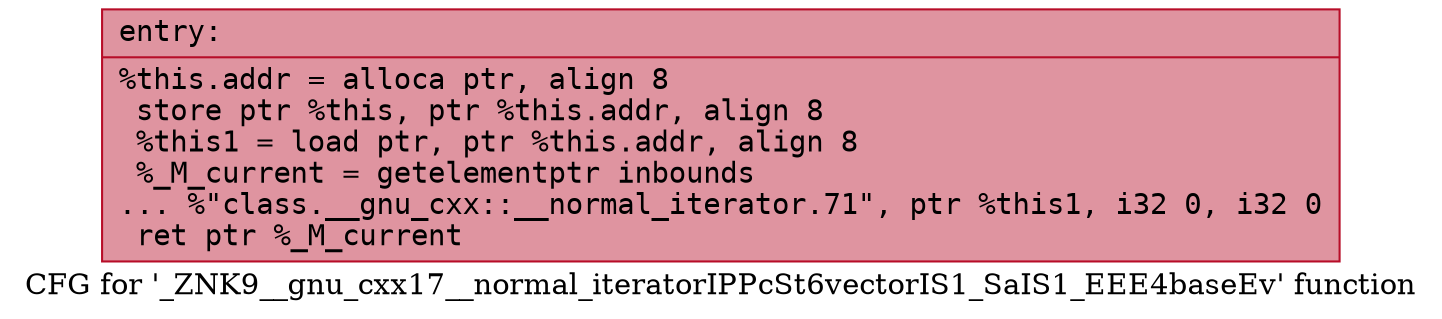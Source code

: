 digraph "CFG for '_ZNK9__gnu_cxx17__normal_iteratorIPPcSt6vectorIS1_SaIS1_EEE4baseEv' function" {
	label="CFG for '_ZNK9__gnu_cxx17__normal_iteratorIPPcSt6vectorIS1_SaIS1_EEE4baseEv' function";

	Node0x565291e04060 [shape=record,color="#b70d28ff", style=filled, fillcolor="#b70d2870" fontname="Courier",label="{entry:\l|  %this.addr = alloca ptr, align 8\l  store ptr %this, ptr %this.addr, align 8\l  %this1 = load ptr, ptr %this.addr, align 8\l  %_M_current = getelementptr inbounds\l... %\"class.__gnu_cxx::__normal_iterator.71\", ptr %this1, i32 0, i32 0\l  ret ptr %_M_current\l}"];
}
